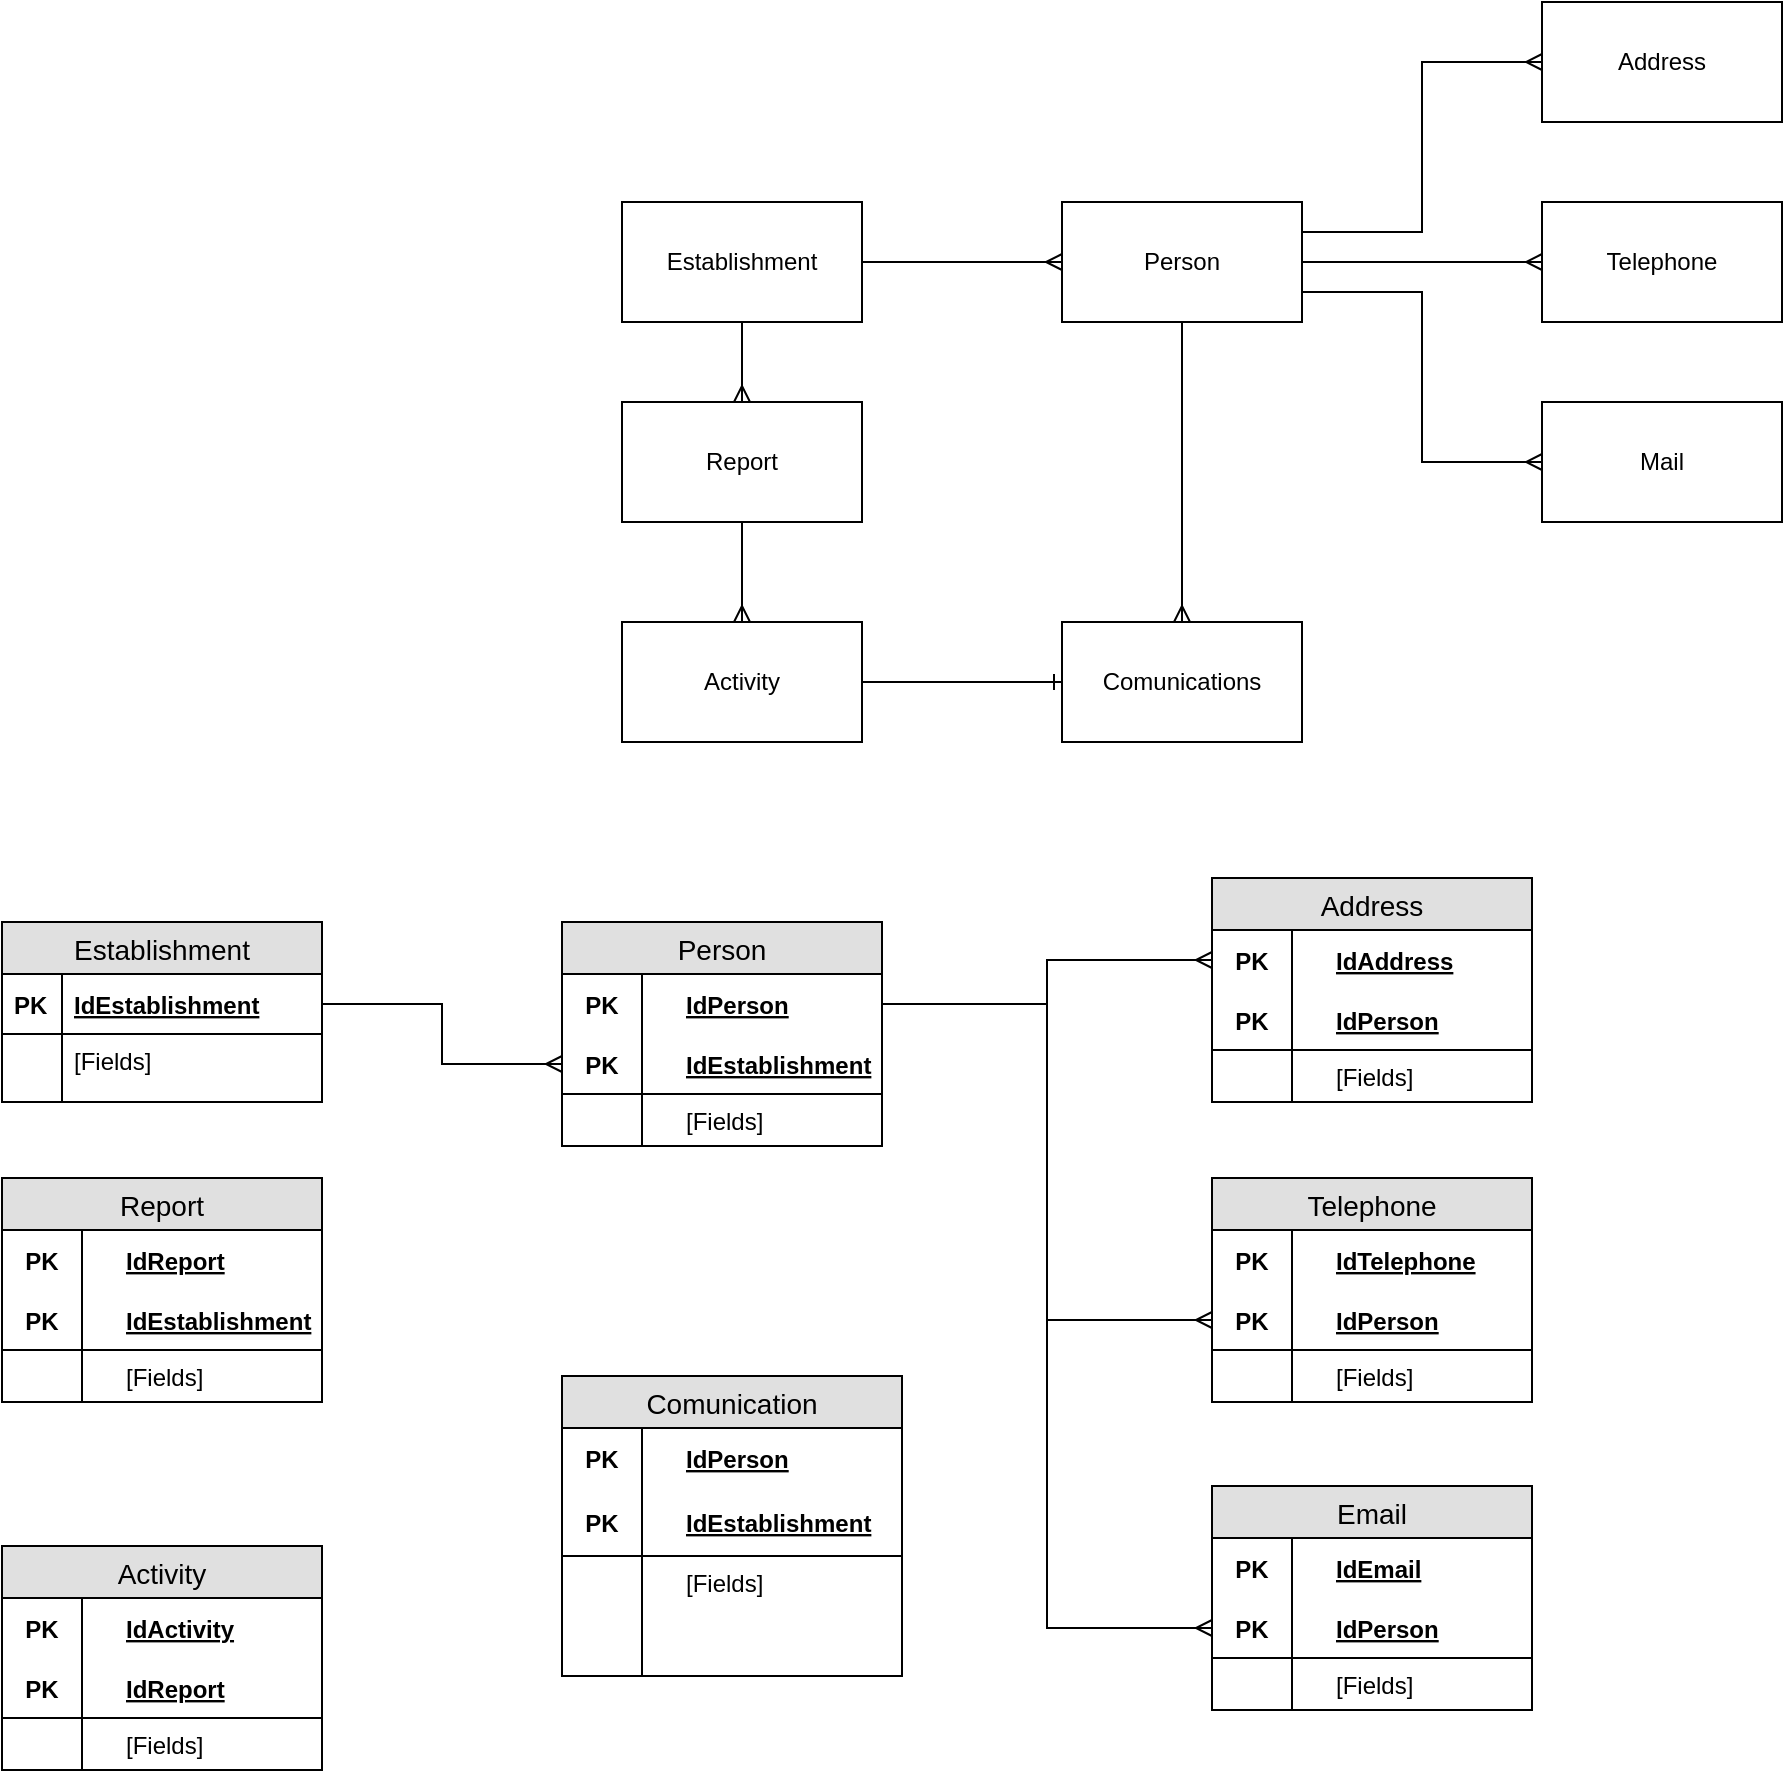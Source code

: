<mxfile version="10.8.6" type="github"><diagram id="BQWyJSu2UnO5lc4zCcPz" name="Page-1"><mxGraphModel dx="1394" dy="764" grid="1" gridSize="10" guides="1" tooltips="1" connect="1" arrows="1" fold="1" page="1" pageScale="1" pageWidth="2336" pageHeight="1654" math="0" shadow="0"><root><mxCell id="0"/><mxCell id="1" parent="0"/><mxCell id="JeyAeqh3hG0fJdbecyPk-8" style="edgeStyle=orthogonalEdgeStyle;rounded=0;orthogonalLoop=1;jettySize=auto;html=1;exitX=1;exitY=0.5;exitDx=0;exitDy=0;entryX=0;entryY=0.5;entryDx=0;entryDy=0;endArrow=ERmany;endFill=0;" parent="1" source="JeyAeqh3hG0fJdbecyPk-1" target="JeyAeqh3hG0fJdbecyPk-2" edge="1"><mxGeometry relative="1" as="geometry"/></mxCell><mxCell id="JeyAeqh3hG0fJdbecyPk-13" style="edgeStyle=orthogonalEdgeStyle;rounded=0;orthogonalLoop=1;jettySize=auto;html=1;exitX=0.5;exitY=1;exitDx=0;exitDy=0;entryX=0.5;entryY=0;entryDx=0;entryDy=0;endArrow=ERmany;endFill=0;" parent="1" source="JeyAeqh3hG0fJdbecyPk-1" target="JeyAeqh3hG0fJdbecyPk-12" edge="1"><mxGeometry relative="1" as="geometry"/></mxCell><mxCell id="JeyAeqh3hG0fJdbecyPk-1" value="Establishment" style="rounded=0;whiteSpace=wrap;html=1;" parent="1" vertex="1"><mxGeometry x="500" y="210" width="120" height="60" as="geometry"/></mxCell><mxCell id="JeyAeqh3hG0fJdbecyPk-9" style="edgeStyle=orthogonalEdgeStyle;rounded=0;orthogonalLoop=1;jettySize=auto;html=1;exitX=1;exitY=0.25;exitDx=0;exitDy=0;entryX=0;entryY=0.5;entryDx=0;entryDy=0;endArrow=ERmany;endFill=0;" parent="1" source="JeyAeqh3hG0fJdbecyPk-2" target="JeyAeqh3hG0fJdbecyPk-3" edge="1"><mxGeometry relative="1" as="geometry"/></mxCell><mxCell id="JeyAeqh3hG0fJdbecyPk-10" style="edgeStyle=orthogonalEdgeStyle;rounded=0;orthogonalLoop=1;jettySize=auto;html=1;exitX=1;exitY=0.5;exitDx=0;exitDy=0;endArrow=ERmany;endFill=0;" parent="1" source="JeyAeqh3hG0fJdbecyPk-2" target="JeyAeqh3hG0fJdbecyPk-4" edge="1"><mxGeometry relative="1" as="geometry"/></mxCell><mxCell id="JeyAeqh3hG0fJdbecyPk-11" style="edgeStyle=orthogonalEdgeStyle;rounded=0;orthogonalLoop=1;jettySize=auto;html=1;exitX=1;exitY=0.75;exitDx=0;exitDy=0;entryX=0;entryY=0.5;entryDx=0;entryDy=0;endArrow=ERmany;endFill=0;" parent="1" source="JeyAeqh3hG0fJdbecyPk-2" target="JeyAeqh3hG0fJdbecyPk-5" edge="1"><mxGeometry relative="1" as="geometry"/></mxCell><mxCell id="JeyAeqh3hG0fJdbecyPk-18" style="edgeStyle=orthogonalEdgeStyle;rounded=0;orthogonalLoop=1;jettySize=auto;html=1;exitX=0.5;exitY=1;exitDx=0;exitDy=0;entryX=0.5;entryY=0;entryDx=0;entryDy=0;endArrow=ERmany;endFill=0;" parent="1" source="JeyAeqh3hG0fJdbecyPk-2" target="JeyAeqh3hG0fJdbecyPk-16" edge="1"><mxGeometry relative="1" as="geometry"/></mxCell><mxCell id="JeyAeqh3hG0fJdbecyPk-2" value="Person" style="rounded=0;whiteSpace=wrap;html=1;" parent="1" vertex="1"><mxGeometry x="720" y="210" width="120" height="60" as="geometry"/></mxCell><mxCell id="JeyAeqh3hG0fJdbecyPk-3" value="Address" style="rounded=0;whiteSpace=wrap;html=1;" parent="1" vertex="1"><mxGeometry x="960" y="110" width="120" height="60" as="geometry"/></mxCell><mxCell id="JeyAeqh3hG0fJdbecyPk-4" value="Telephone" style="rounded=0;whiteSpace=wrap;html=1;" parent="1" vertex="1"><mxGeometry x="960" y="210" width="120" height="60" as="geometry"/></mxCell><mxCell id="JeyAeqh3hG0fJdbecyPk-5" value="Mail" style="rounded=0;whiteSpace=wrap;html=1;" parent="1" vertex="1"><mxGeometry x="960" y="310" width="120" height="60" as="geometry"/></mxCell><mxCell id="JeyAeqh3hG0fJdbecyPk-15" style="edgeStyle=orthogonalEdgeStyle;rounded=0;orthogonalLoop=1;jettySize=auto;html=1;exitX=0.5;exitY=1;exitDx=0;exitDy=0;entryX=0.5;entryY=0;entryDx=0;entryDy=0;endArrow=ERmany;endFill=0;" parent="1" source="JeyAeqh3hG0fJdbecyPk-12" target="JeyAeqh3hG0fJdbecyPk-14" edge="1"><mxGeometry relative="1" as="geometry"/></mxCell><mxCell id="JeyAeqh3hG0fJdbecyPk-12" value="Report" style="rounded=0;whiteSpace=wrap;html=1;" parent="1" vertex="1"><mxGeometry x="500" y="310" width="120" height="60" as="geometry"/></mxCell><mxCell id="JeyAeqh3hG0fJdbecyPk-17" style="edgeStyle=orthogonalEdgeStyle;rounded=0;orthogonalLoop=1;jettySize=auto;html=1;exitX=1;exitY=0.5;exitDx=0;exitDy=0;entryX=0;entryY=0.5;entryDx=0;entryDy=0;endArrow=ERone;endFill=0;" parent="1" source="JeyAeqh3hG0fJdbecyPk-14" target="JeyAeqh3hG0fJdbecyPk-16" edge="1"><mxGeometry relative="1" as="geometry"/></mxCell><mxCell id="JeyAeqh3hG0fJdbecyPk-14" value="Activity" style="rounded=0;whiteSpace=wrap;html=1;" parent="1" vertex="1"><mxGeometry x="500" y="420" width="120" height="60" as="geometry"/></mxCell><mxCell id="JeyAeqh3hG0fJdbecyPk-16" value="Comunications" style="rounded=0;whiteSpace=wrap;html=1;" parent="1" vertex="1"><mxGeometry x="720" y="420" width="120" height="60" as="geometry"/></mxCell><mxCell id="rsnZl2Za0--59iTX5yh4-1" value="Establishment" style="swimlane;fontStyle=0;childLayout=stackLayout;horizontal=1;startSize=26;fillColor=#e0e0e0;horizontalStack=0;resizeParent=1;resizeParentMax=0;resizeLast=0;collapsible=1;marginBottom=0;swimlaneFillColor=#ffffff;align=center;fontSize=14;" vertex="1" parent="1"><mxGeometry x="190" y="570" width="160" height="90" as="geometry"/></mxCell><mxCell id="rsnZl2Za0--59iTX5yh4-2" value="IdEstablishment" style="shape=partialRectangle;top=0;left=0;right=0;bottom=1;align=left;verticalAlign=middle;fillColor=none;spacingLeft=34;spacingRight=4;overflow=hidden;rotatable=0;points=[[0,0.5],[1,0.5]];portConstraint=eastwest;dropTarget=0;fontStyle=5;fontSize=12;" vertex="1" parent="rsnZl2Za0--59iTX5yh4-1"><mxGeometry y="26" width="160" height="30" as="geometry"/></mxCell><mxCell id="rsnZl2Za0--59iTX5yh4-3" value="PK" style="shape=partialRectangle;top=0;left=0;bottom=0;fillColor=none;align=left;verticalAlign=middle;spacingLeft=4;spacingRight=4;overflow=hidden;rotatable=0;points=[];portConstraint=eastwest;part=1;fontSize=12;fontStyle=1" vertex="1" connectable="0" parent="rsnZl2Za0--59iTX5yh4-2"><mxGeometry width="30" height="30" as="geometry"/></mxCell><mxCell id="rsnZl2Za0--59iTX5yh4-4" value="[Fields]" style="shape=partialRectangle;top=0;left=0;right=0;bottom=0;align=left;verticalAlign=top;fillColor=none;spacingLeft=34;spacingRight=4;overflow=hidden;rotatable=0;points=[[0,0.5],[1,0.5]];portConstraint=eastwest;dropTarget=0;fontSize=12;" vertex="1" parent="rsnZl2Za0--59iTX5yh4-1"><mxGeometry y="56" width="160" height="24" as="geometry"/></mxCell><mxCell id="rsnZl2Za0--59iTX5yh4-5" value="" style="shape=partialRectangle;top=0;left=0;bottom=0;fillColor=none;align=left;verticalAlign=top;spacingLeft=4;spacingRight=4;overflow=hidden;rotatable=0;points=[];portConstraint=eastwest;part=1;fontSize=12;" vertex="1" connectable="0" parent="rsnZl2Za0--59iTX5yh4-4"><mxGeometry width="30" height="24" as="geometry"/></mxCell><mxCell id="rsnZl2Za0--59iTX5yh4-10" value="" style="shape=partialRectangle;top=0;left=0;right=0;bottom=0;align=left;verticalAlign=top;fillColor=none;spacingLeft=34;spacingRight=4;overflow=hidden;rotatable=0;points=[[0,0.5],[1,0.5]];portConstraint=eastwest;dropTarget=0;fontSize=12;" vertex="1" parent="rsnZl2Za0--59iTX5yh4-1"><mxGeometry y="80" width="160" height="10" as="geometry"/></mxCell><mxCell id="rsnZl2Za0--59iTX5yh4-11" value="" style="shape=partialRectangle;top=0;left=0;bottom=0;fillColor=none;align=left;verticalAlign=top;spacingLeft=4;spacingRight=4;overflow=hidden;rotatable=0;points=[];portConstraint=eastwest;part=1;fontSize=12;" vertex="1" connectable="0" parent="rsnZl2Za0--59iTX5yh4-10"><mxGeometry width="30" height="10" as="geometry"/></mxCell><mxCell id="rsnZl2Za0--59iTX5yh4-63" value="Report" style="swimlane;fontStyle=0;childLayout=stackLayout;horizontal=1;startSize=26;fillColor=#e0e0e0;horizontalStack=0;resizeParent=1;resizeParentMax=0;resizeLast=0;collapsible=1;marginBottom=0;swimlaneFillColor=#ffffff;align=center;fontSize=14;" vertex="1" parent="1"><mxGeometry x="190" y="698" width="160" height="112" as="geometry"/></mxCell><mxCell id="rsnZl2Za0--59iTX5yh4-64" value="IdReport" style="shape=partialRectangle;top=0;left=0;right=0;bottom=0;align=left;verticalAlign=middle;fillColor=none;spacingLeft=60;spacingRight=4;overflow=hidden;rotatable=0;points=[[0,0.5],[1,0.5]];portConstraint=eastwest;dropTarget=0;fontStyle=5;fontSize=12;" vertex="1" parent="rsnZl2Za0--59iTX5yh4-63"><mxGeometry y="26" width="160" height="30" as="geometry"/></mxCell><mxCell id="rsnZl2Za0--59iTX5yh4-65" value="PK" style="shape=partialRectangle;fontStyle=1;top=0;left=0;bottom=0;fillColor=none;align=center;verticalAlign=middle;spacingLeft=4;spacingRight=4;overflow=hidden;rotatable=0;points=[];portConstraint=eastwest;part=1;fontSize=12;" vertex="1" connectable="0" parent="rsnZl2Za0--59iTX5yh4-64"><mxGeometry width="40" height="30" as="geometry"/></mxCell><mxCell id="rsnZl2Za0--59iTX5yh4-66" value="IdEstablishment" style="shape=partialRectangle;top=0;left=0;right=0;bottom=1;align=left;verticalAlign=middle;fillColor=none;spacingLeft=60;spacingRight=4;overflow=hidden;rotatable=0;points=[[0,0.5],[1,0.5]];portConstraint=eastwest;dropTarget=0;fontStyle=5;fontSize=12;" vertex="1" parent="rsnZl2Za0--59iTX5yh4-63"><mxGeometry y="56" width="160" height="30" as="geometry"/></mxCell><mxCell id="rsnZl2Za0--59iTX5yh4-67" value="PK" style="shape=partialRectangle;fontStyle=1;top=0;left=0;bottom=0;fillColor=none;align=center;verticalAlign=middle;spacingLeft=4;spacingRight=4;overflow=hidden;rotatable=0;points=[];portConstraint=eastwest;part=1;fontSize=12;" vertex="1" connectable="0" parent="rsnZl2Za0--59iTX5yh4-66"><mxGeometry width="40" height="30" as="geometry"/></mxCell><mxCell id="rsnZl2Za0--59iTX5yh4-68" value="[Fields]" style="shape=partialRectangle;top=0;left=0;right=0;bottom=0;align=left;verticalAlign=top;fillColor=none;spacingLeft=60;spacingRight=4;overflow=hidden;rotatable=0;points=[[0,0.5],[1,0.5]];portConstraint=eastwest;dropTarget=0;fontSize=12;" vertex="1" parent="rsnZl2Za0--59iTX5yh4-63"><mxGeometry y="86" width="160" height="26" as="geometry"/></mxCell><mxCell id="rsnZl2Za0--59iTX5yh4-69" value="" style="shape=partialRectangle;top=0;left=0;bottom=0;fillColor=none;align=left;verticalAlign=top;spacingLeft=4;spacingRight=4;overflow=hidden;rotatable=0;points=[];portConstraint=eastwest;part=1;fontSize=12;" vertex="1" connectable="0" parent="rsnZl2Za0--59iTX5yh4-68"><mxGeometry width="40" height="26" as="geometry"/></mxCell><mxCell id="rsnZl2Za0--59iTX5yh4-70" value="Activity" style="swimlane;fontStyle=0;childLayout=stackLayout;horizontal=1;startSize=26;fillColor=#e0e0e0;horizontalStack=0;resizeParent=1;resizeParentMax=0;resizeLast=0;collapsible=1;marginBottom=0;swimlaneFillColor=#ffffff;align=center;fontSize=14;" vertex="1" parent="1"><mxGeometry x="190" y="882" width="160" height="112" as="geometry"/></mxCell><mxCell id="rsnZl2Za0--59iTX5yh4-71" value="IdActivity" style="shape=partialRectangle;top=0;left=0;right=0;bottom=0;align=left;verticalAlign=middle;fillColor=none;spacingLeft=60;spacingRight=4;overflow=hidden;rotatable=0;points=[[0,0.5],[1,0.5]];portConstraint=eastwest;dropTarget=0;fontStyle=5;fontSize=12;" vertex="1" parent="rsnZl2Za0--59iTX5yh4-70"><mxGeometry y="26" width="160" height="30" as="geometry"/></mxCell><mxCell id="rsnZl2Za0--59iTX5yh4-72" value="PK" style="shape=partialRectangle;fontStyle=1;top=0;left=0;bottom=0;fillColor=none;align=center;verticalAlign=middle;spacingLeft=4;spacingRight=4;overflow=hidden;rotatable=0;points=[];portConstraint=eastwest;part=1;fontSize=12;" vertex="1" connectable="0" parent="rsnZl2Za0--59iTX5yh4-71"><mxGeometry width="40" height="30" as="geometry"/></mxCell><mxCell id="rsnZl2Za0--59iTX5yh4-73" value="IdReport" style="shape=partialRectangle;top=0;left=0;right=0;bottom=1;align=left;verticalAlign=middle;fillColor=none;spacingLeft=60;spacingRight=4;overflow=hidden;rotatable=0;points=[[0,0.5],[1,0.5]];portConstraint=eastwest;dropTarget=0;fontStyle=5;fontSize=12;" vertex="1" parent="rsnZl2Za0--59iTX5yh4-70"><mxGeometry y="56" width="160" height="30" as="geometry"/></mxCell><mxCell id="rsnZl2Za0--59iTX5yh4-74" value="PK" style="shape=partialRectangle;fontStyle=1;top=0;left=0;bottom=0;fillColor=none;align=center;verticalAlign=middle;spacingLeft=4;spacingRight=4;overflow=hidden;rotatable=0;points=[];portConstraint=eastwest;part=1;fontSize=12;" vertex="1" connectable="0" parent="rsnZl2Za0--59iTX5yh4-73"><mxGeometry width="40" height="30" as="geometry"/></mxCell><mxCell id="rsnZl2Za0--59iTX5yh4-75" value="[Fields]" style="shape=partialRectangle;top=0;left=0;right=0;bottom=0;align=left;verticalAlign=top;fillColor=none;spacingLeft=60;spacingRight=4;overflow=hidden;rotatable=0;points=[[0,0.5],[1,0.5]];portConstraint=eastwest;dropTarget=0;fontSize=12;" vertex="1" parent="rsnZl2Za0--59iTX5yh4-70"><mxGeometry y="86" width="160" height="26" as="geometry"/></mxCell><mxCell id="rsnZl2Za0--59iTX5yh4-76" value="" style="shape=partialRectangle;top=0;left=0;bottom=0;fillColor=none;align=left;verticalAlign=top;spacingLeft=4;spacingRight=4;overflow=hidden;rotatable=0;points=[];portConstraint=eastwest;part=1;fontSize=12;" vertex="1" connectable="0" parent="rsnZl2Za0--59iTX5yh4-75"><mxGeometry width="40" height="26" as="geometry"/></mxCell><mxCell id="rsnZl2Za0--59iTX5yh4-77" value="Person" style="swimlane;fontStyle=0;childLayout=stackLayout;horizontal=1;startSize=26;fillColor=#e0e0e0;horizontalStack=0;resizeParent=1;resizeParentMax=0;resizeLast=0;collapsible=1;marginBottom=0;swimlaneFillColor=#ffffff;align=center;fontSize=14;" vertex="1" parent="1"><mxGeometry x="470" y="570" width="160" height="112" as="geometry"/></mxCell><mxCell id="rsnZl2Za0--59iTX5yh4-78" value="IdPerson" style="shape=partialRectangle;top=0;left=0;right=0;bottom=0;align=left;verticalAlign=middle;fillColor=none;spacingLeft=60;spacingRight=4;overflow=hidden;rotatable=0;points=[[0,0.5],[1,0.5]];portConstraint=eastwest;dropTarget=0;fontStyle=5;fontSize=12;" vertex="1" parent="rsnZl2Za0--59iTX5yh4-77"><mxGeometry y="26" width="160" height="30" as="geometry"/></mxCell><mxCell id="rsnZl2Za0--59iTX5yh4-79" value="PK" style="shape=partialRectangle;fontStyle=1;top=0;left=0;bottom=0;fillColor=none;align=center;verticalAlign=middle;spacingLeft=4;spacingRight=4;overflow=hidden;rotatable=0;points=[];portConstraint=eastwest;part=1;fontSize=12;" vertex="1" connectable="0" parent="rsnZl2Za0--59iTX5yh4-78"><mxGeometry width="40" height="30" as="geometry"/></mxCell><mxCell id="rsnZl2Za0--59iTX5yh4-80" value="IdEstablishment" style="shape=partialRectangle;top=0;left=0;right=0;bottom=1;align=left;verticalAlign=middle;fillColor=none;spacingLeft=60;spacingRight=4;overflow=hidden;rotatable=0;points=[[0,0.5],[1,0.5]];portConstraint=eastwest;dropTarget=0;fontStyle=5;fontSize=12;" vertex="1" parent="rsnZl2Za0--59iTX5yh4-77"><mxGeometry y="56" width="160" height="30" as="geometry"/></mxCell><mxCell id="rsnZl2Za0--59iTX5yh4-81" value="PK" style="shape=partialRectangle;fontStyle=1;top=0;left=0;bottom=0;fillColor=none;align=center;verticalAlign=middle;spacingLeft=4;spacingRight=4;overflow=hidden;rotatable=0;points=[];portConstraint=eastwest;part=1;fontSize=12;" vertex="1" connectable="0" parent="rsnZl2Za0--59iTX5yh4-80"><mxGeometry width="40" height="30" as="geometry"/></mxCell><mxCell id="rsnZl2Za0--59iTX5yh4-82" value="[Fields]" style="shape=partialRectangle;top=0;left=0;right=0;bottom=0;align=left;verticalAlign=top;fillColor=none;spacingLeft=60;spacingRight=4;overflow=hidden;rotatable=0;points=[[0,0.5],[1,0.5]];portConstraint=eastwest;dropTarget=0;fontSize=12;" vertex="1" parent="rsnZl2Za0--59iTX5yh4-77"><mxGeometry y="86" width="160" height="26" as="geometry"/></mxCell><mxCell id="rsnZl2Za0--59iTX5yh4-83" value="" style="shape=partialRectangle;top=0;left=0;bottom=0;fillColor=none;align=left;verticalAlign=top;spacingLeft=4;spacingRight=4;overflow=hidden;rotatable=0;points=[];portConstraint=eastwest;part=1;fontSize=12;" vertex="1" connectable="0" parent="rsnZl2Za0--59iTX5yh4-82"><mxGeometry width="40" height="26" as="geometry"/></mxCell><mxCell id="rsnZl2Za0--59iTX5yh4-84" value="Address" style="swimlane;fontStyle=0;childLayout=stackLayout;horizontal=1;startSize=26;fillColor=#e0e0e0;horizontalStack=0;resizeParent=1;resizeParentMax=0;resizeLast=0;collapsible=1;marginBottom=0;swimlaneFillColor=#ffffff;align=center;fontSize=14;" vertex="1" parent="1"><mxGeometry x="795" y="548" width="160" height="112" as="geometry"/></mxCell><mxCell id="rsnZl2Za0--59iTX5yh4-85" value="IdAddress" style="shape=partialRectangle;top=0;left=0;right=0;bottom=0;align=left;verticalAlign=middle;fillColor=none;spacingLeft=60;spacingRight=4;overflow=hidden;rotatable=0;points=[[0,0.5],[1,0.5]];portConstraint=eastwest;dropTarget=0;fontStyle=5;fontSize=12;" vertex="1" parent="rsnZl2Za0--59iTX5yh4-84"><mxGeometry y="26" width="160" height="30" as="geometry"/></mxCell><mxCell id="rsnZl2Za0--59iTX5yh4-86" value="PK" style="shape=partialRectangle;fontStyle=1;top=0;left=0;bottom=0;fillColor=none;align=center;verticalAlign=middle;spacingLeft=4;spacingRight=4;overflow=hidden;rotatable=0;points=[];portConstraint=eastwest;part=1;fontSize=12;" vertex="1" connectable="0" parent="rsnZl2Za0--59iTX5yh4-85"><mxGeometry width="40" height="30" as="geometry"/></mxCell><mxCell id="rsnZl2Za0--59iTX5yh4-87" value="IdPerson" style="shape=partialRectangle;top=0;left=0;right=0;bottom=1;align=left;verticalAlign=middle;fillColor=none;spacingLeft=60;spacingRight=4;overflow=hidden;rotatable=0;points=[[0,0.5],[1,0.5]];portConstraint=eastwest;dropTarget=0;fontStyle=5;fontSize=12;" vertex="1" parent="rsnZl2Za0--59iTX5yh4-84"><mxGeometry y="56" width="160" height="30" as="geometry"/></mxCell><mxCell id="rsnZl2Za0--59iTX5yh4-88" value="PK" style="shape=partialRectangle;fontStyle=1;top=0;left=0;bottom=0;fillColor=none;align=center;verticalAlign=middle;spacingLeft=4;spacingRight=4;overflow=hidden;rotatable=0;points=[];portConstraint=eastwest;part=1;fontSize=12;" vertex="1" connectable="0" parent="rsnZl2Za0--59iTX5yh4-87"><mxGeometry width="40" height="30" as="geometry"/></mxCell><mxCell id="rsnZl2Za0--59iTX5yh4-89" value="[Fields]" style="shape=partialRectangle;top=0;left=0;right=0;bottom=0;align=left;verticalAlign=top;fillColor=none;spacingLeft=60;spacingRight=4;overflow=hidden;rotatable=0;points=[[0,0.5],[1,0.5]];portConstraint=eastwest;dropTarget=0;fontSize=12;" vertex="1" parent="rsnZl2Za0--59iTX5yh4-84"><mxGeometry y="86" width="160" height="26" as="geometry"/></mxCell><mxCell id="rsnZl2Za0--59iTX5yh4-90" value="" style="shape=partialRectangle;top=0;left=0;bottom=0;fillColor=none;align=left;verticalAlign=top;spacingLeft=4;spacingRight=4;overflow=hidden;rotatable=0;points=[];portConstraint=eastwest;part=1;fontSize=12;" vertex="1" connectable="0" parent="rsnZl2Za0--59iTX5yh4-89"><mxGeometry width="40" height="26" as="geometry"/></mxCell><mxCell id="rsnZl2Za0--59iTX5yh4-91" value="Telephone" style="swimlane;fontStyle=0;childLayout=stackLayout;horizontal=1;startSize=26;fillColor=#e0e0e0;horizontalStack=0;resizeParent=1;resizeParentMax=0;resizeLast=0;collapsible=1;marginBottom=0;swimlaneFillColor=#ffffff;align=center;fontSize=14;" vertex="1" parent="1"><mxGeometry x="795" y="698" width="160" height="112" as="geometry"/></mxCell><mxCell id="rsnZl2Za0--59iTX5yh4-92" value="IdTelephone" style="shape=partialRectangle;top=0;left=0;right=0;bottom=0;align=left;verticalAlign=middle;fillColor=none;spacingLeft=60;spacingRight=4;overflow=hidden;rotatable=0;points=[[0,0.5],[1,0.5]];portConstraint=eastwest;dropTarget=0;fontStyle=5;fontSize=12;" vertex="1" parent="rsnZl2Za0--59iTX5yh4-91"><mxGeometry y="26" width="160" height="30" as="geometry"/></mxCell><mxCell id="rsnZl2Za0--59iTX5yh4-93" value="PK" style="shape=partialRectangle;fontStyle=1;top=0;left=0;bottom=0;fillColor=none;align=center;verticalAlign=middle;spacingLeft=4;spacingRight=4;overflow=hidden;rotatable=0;points=[];portConstraint=eastwest;part=1;fontSize=12;" vertex="1" connectable="0" parent="rsnZl2Za0--59iTX5yh4-92"><mxGeometry width="40" height="30" as="geometry"/></mxCell><mxCell id="rsnZl2Za0--59iTX5yh4-94" value="IdPerson" style="shape=partialRectangle;top=0;left=0;right=0;bottom=1;align=left;verticalAlign=middle;fillColor=none;spacingLeft=60;spacingRight=4;overflow=hidden;rotatable=0;points=[[0,0.5],[1,0.5]];portConstraint=eastwest;dropTarget=0;fontStyle=5;fontSize=12;" vertex="1" parent="rsnZl2Za0--59iTX5yh4-91"><mxGeometry y="56" width="160" height="30" as="geometry"/></mxCell><mxCell id="rsnZl2Za0--59iTX5yh4-95" value="PK" style="shape=partialRectangle;fontStyle=1;top=0;left=0;bottom=0;fillColor=none;align=center;verticalAlign=middle;spacingLeft=4;spacingRight=4;overflow=hidden;rotatable=0;points=[];portConstraint=eastwest;part=1;fontSize=12;" vertex="1" connectable="0" parent="rsnZl2Za0--59iTX5yh4-94"><mxGeometry width="40" height="30" as="geometry"/></mxCell><mxCell id="rsnZl2Za0--59iTX5yh4-96" value="[Fields]" style="shape=partialRectangle;top=0;left=0;right=0;bottom=0;align=left;verticalAlign=top;fillColor=none;spacingLeft=60;spacingRight=4;overflow=hidden;rotatable=0;points=[[0,0.5],[1,0.5]];portConstraint=eastwest;dropTarget=0;fontSize=12;" vertex="1" parent="rsnZl2Za0--59iTX5yh4-91"><mxGeometry y="86" width="160" height="26" as="geometry"/></mxCell><mxCell id="rsnZl2Za0--59iTX5yh4-97" value="" style="shape=partialRectangle;top=0;left=0;bottom=0;fillColor=none;align=left;verticalAlign=top;spacingLeft=4;spacingRight=4;overflow=hidden;rotatable=0;points=[];portConstraint=eastwest;part=1;fontSize=12;" vertex="1" connectable="0" parent="rsnZl2Za0--59iTX5yh4-96"><mxGeometry width="40" height="26" as="geometry"/></mxCell><mxCell id="rsnZl2Za0--59iTX5yh4-98" value="Email" style="swimlane;fontStyle=0;childLayout=stackLayout;horizontal=1;startSize=26;fillColor=#e0e0e0;horizontalStack=0;resizeParent=1;resizeParentMax=0;resizeLast=0;collapsible=1;marginBottom=0;swimlaneFillColor=#ffffff;align=center;fontSize=14;" vertex="1" parent="1"><mxGeometry x="795" y="852" width="160" height="112" as="geometry"/></mxCell><mxCell id="rsnZl2Za0--59iTX5yh4-99" value="IdEmail" style="shape=partialRectangle;top=0;left=0;right=0;bottom=0;align=left;verticalAlign=middle;fillColor=none;spacingLeft=60;spacingRight=4;overflow=hidden;rotatable=0;points=[[0,0.5],[1,0.5]];portConstraint=eastwest;dropTarget=0;fontStyle=5;fontSize=12;" vertex="1" parent="rsnZl2Za0--59iTX5yh4-98"><mxGeometry y="26" width="160" height="30" as="geometry"/></mxCell><mxCell id="rsnZl2Za0--59iTX5yh4-100" value="PK" style="shape=partialRectangle;fontStyle=1;top=0;left=0;bottom=0;fillColor=none;align=center;verticalAlign=middle;spacingLeft=4;spacingRight=4;overflow=hidden;rotatable=0;points=[];portConstraint=eastwest;part=1;fontSize=12;" vertex="1" connectable="0" parent="rsnZl2Za0--59iTX5yh4-99"><mxGeometry width="40" height="30" as="geometry"/></mxCell><mxCell id="rsnZl2Za0--59iTX5yh4-101" value="IdPerson" style="shape=partialRectangle;top=0;left=0;right=0;bottom=1;align=left;verticalAlign=middle;fillColor=none;spacingLeft=60;spacingRight=4;overflow=hidden;rotatable=0;points=[[0,0.5],[1,0.5]];portConstraint=eastwest;dropTarget=0;fontStyle=5;fontSize=12;" vertex="1" parent="rsnZl2Za0--59iTX5yh4-98"><mxGeometry y="56" width="160" height="30" as="geometry"/></mxCell><mxCell id="rsnZl2Za0--59iTX5yh4-102" value="PK" style="shape=partialRectangle;fontStyle=1;top=0;left=0;bottom=0;fillColor=none;align=center;verticalAlign=middle;spacingLeft=4;spacingRight=4;overflow=hidden;rotatable=0;points=[];portConstraint=eastwest;part=1;fontSize=12;" vertex="1" connectable="0" parent="rsnZl2Za0--59iTX5yh4-101"><mxGeometry width="40" height="30" as="geometry"/></mxCell><mxCell id="rsnZl2Za0--59iTX5yh4-103" value="[Fields]" style="shape=partialRectangle;top=0;left=0;right=0;bottom=0;align=left;verticalAlign=top;fillColor=none;spacingLeft=60;spacingRight=4;overflow=hidden;rotatable=0;points=[[0,0.5],[1,0.5]];portConstraint=eastwest;dropTarget=0;fontSize=12;" vertex="1" parent="rsnZl2Za0--59iTX5yh4-98"><mxGeometry y="86" width="160" height="26" as="geometry"/></mxCell><mxCell id="rsnZl2Za0--59iTX5yh4-104" value="" style="shape=partialRectangle;top=0;left=0;bottom=0;fillColor=none;align=left;verticalAlign=top;spacingLeft=4;spacingRight=4;overflow=hidden;rotatable=0;points=[];portConstraint=eastwest;part=1;fontSize=12;" vertex="1" connectable="0" parent="rsnZl2Za0--59iTX5yh4-103"><mxGeometry width="40" height="26" as="geometry"/></mxCell><mxCell id="rsnZl2Za0--59iTX5yh4-105" style="edgeStyle=orthogonalEdgeStyle;rounded=0;orthogonalLoop=1;jettySize=auto;html=1;exitX=1;exitY=0.5;exitDx=0;exitDy=0;entryX=0;entryY=0.5;entryDx=0;entryDy=0;endArrow=ERmany;endFill=0;" edge="1" parent="1" source="rsnZl2Za0--59iTX5yh4-2" target="rsnZl2Za0--59iTX5yh4-80"><mxGeometry relative="1" as="geometry"/></mxCell><mxCell id="rsnZl2Za0--59iTX5yh4-106" style="edgeStyle=orthogonalEdgeStyle;rounded=0;orthogonalLoop=1;jettySize=auto;html=1;exitX=1;exitY=0.5;exitDx=0;exitDy=0;entryX=0;entryY=0.5;entryDx=0;entryDy=0;endArrow=ERmany;endFill=0;" edge="1" parent="1" source="rsnZl2Za0--59iTX5yh4-78" target="rsnZl2Za0--59iTX5yh4-85"><mxGeometry relative="1" as="geometry"/></mxCell><mxCell id="rsnZl2Za0--59iTX5yh4-107" style="edgeStyle=orthogonalEdgeStyle;rounded=0;orthogonalLoop=1;jettySize=auto;html=1;exitX=1;exitY=0.5;exitDx=0;exitDy=0;entryX=0;entryY=0.5;entryDx=0;entryDy=0;endArrow=ERmany;endFill=0;" edge="1" parent="1" source="rsnZl2Za0--59iTX5yh4-78" target="rsnZl2Za0--59iTX5yh4-94"><mxGeometry relative="1" as="geometry"/></mxCell><mxCell id="rsnZl2Za0--59iTX5yh4-108" style="edgeStyle=orthogonalEdgeStyle;rounded=0;orthogonalLoop=1;jettySize=auto;html=1;exitX=1;exitY=0.5;exitDx=0;exitDy=0;entryX=0;entryY=0.5;entryDx=0;entryDy=0;endArrow=ERmany;endFill=0;" edge="1" parent="1" source="rsnZl2Za0--59iTX5yh4-78" target="rsnZl2Za0--59iTX5yh4-101"><mxGeometry relative="1" as="geometry"/></mxCell><mxCell id="rsnZl2Za0--59iTX5yh4-109" value="Comunication" style="swimlane;fontStyle=0;childLayout=stackLayout;horizontal=1;startSize=26;fillColor=#e0e0e0;horizontalStack=0;resizeParent=1;resizeParentMax=0;resizeLast=0;collapsible=1;marginBottom=0;swimlaneFillColor=#ffffff;align=center;fontSize=14;" vertex="1" parent="1"><mxGeometry x="470" y="797" width="170" height="150" as="geometry"><mxRectangle x="470" y="797" width="120" height="26" as="alternateBounds"/></mxGeometry></mxCell><mxCell id="rsnZl2Za0--59iTX5yh4-110" value="IdPerson" style="shape=partialRectangle;top=0;left=0;right=0;bottom=0;align=left;verticalAlign=middle;fillColor=none;spacingLeft=60;spacingRight=4;overflow=hidden;rotatable=0;points=[[0,0.5],[1,0.5]];portConstraint=eastwest;dropTarget=0;fontStyle=5;fontSize=12;" vertex="1" parent="rsnZl2Za0--59iTX5yh4-109"><mxGeometry y="26" width="170" height="30" as="geometry"/></mxCell><mxCell id="rsnZl2Za0--59iTX5yh4-111" value="PK" style="shape=partialRectangle;fontStyle=1;top=0;left=0;bottom=0;fillColor=none;align=center;verticalAlign=middle;spacingLeft=4;spacingRight=4;overflow=hidden;rotatable=0;points=[];portConstraint=eastwest;part=1;fontSize=12;" vertex="1" connectable="0" parent="rsnZl2Za0--59iTX5yh4-110"><mxGeometry width="40" height="30" as="geometry"/></mxCell><mxCell id="rsnZl2Za0--59iTX5yh4-112" value="IdEstablishment" style="shape=partialRectangle;top=0;left=0;right=0;bottom=1;align=left;verticalAlign=middle;fillColor=none;spacingLeft=60;spacingRight=4;overflow=hidden;rotatable=0;points=[[0,0.5],[1,0.5]];portConstraint=eastwest;dropTarget=0;fontStyle=5;fontSize=12;" vertex="1" parent="rsnZl2Za0--59iTX5yh4-109"><mxGeometry y="56" width="170" height="34" as="geometry"/></mxCell><mxCell id="rsnZl2Za0--59iTX5yh4-113" value="PK" style="shape=partialRectangle;fontStyle=1;top=0;left=0;bottom=0;fillColor=none;align=center;verticalAlign=middle;spacingLeft=4;spacingRight=4;overflow=hidden;rotatable=0;points=[];portConstraint=eastwest;part=1;fontSize=12;" vertex="1" connectable="0" parent="rsnZl2Za0--59iTX5yh4-112"><mxGeometry width="40" height="34" as="geometry"/></mxCell><mxCell id="rsnZl2Za0--59iTX5yh4-114" value="[Fields]" style="shape=partialRectangle;top=0;left=0;right=0;bottom=0;align=left;verticalAlign=top;fillColor=none;spacingLeft=60;spacingRight=4;overflow=hidden;rotatable=0;points=[[0,0.5],[1,0.5]];portConstraint=eastwest;dropTarget=0;fontSize=12;" vertex="1" parent="rsnZl2Za0--59iTX5yh4-109"><mxGeometry y="90" width="170" height="60" as="geometry"/></mxCell><mxCell id="rsnZl2Za0--59iTX5yh4-115" value="" style="shape=partialRectangle;top=0;left=0;bottom=0;fillColor=none;align=left;verticalAlign=top;spacingLeft=4;spacingRight=4;overflow=hidden;rotatable=0;points=[];portConstraint=eastwest;part=1;fontSize=12;" vertex="1" connectable="0" parent="rsnZl2Za0--59iTX5yh4-114"><mxGeometry width="40" height="60.0" as="geometry"/></mxCell></root></mxGraphModel></diagram></mxfile>